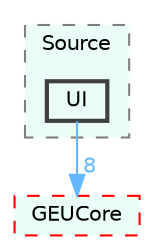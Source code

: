 digraph "C:/GEU/GEUModules/Multiespectral/Source/UI"
{
 // LATEX_PDF_SIZE
  bgcolor="transparent";
  edge [fontname=Helvetica,fontsize=10,labelfontname=Helvetica,labelfontsize=10];
  node [fontname=Helvetica,fontsize=10,shape=box,height=0.2,width=0.4];
  compound=true
  subgraph clusterdir_2c3e0fc6ccb9542d1168e0a66d936d59 {
    graph [ bgcolor="#ebfef5", pencolor="grey50", label="Source", fontname=Helvetica,fontsize=10 style="filled,dashed", URL="dir_2c3e0fc6ccb9542d1168e0a66d936d59.html",tooltip=""]
  dir_ecbeb298d6879eac3a2ad6424766b34a [label="UI", fillcolor="#ebfef5", color="grey25", style="filled,bold", URL="dir_ecbeb298d6879eac3a2ad6424766b34a.html",tooltip=""];
  }
  dir_27e7292ccf631aad9354b9464cb90a84 [label="GEUCore", fillcolor="#ebfef5", color="red", style="filled,dashed", URL="dir_27e7292ccf631aad9354b9464cb90a84.html",tooltip=""];
  dir_ecbeb298d6879eac3a2ad6424766b34a->dir_27e7292ccf631aad9354b9464cb90a84 [headlabel="8", labeldistance=1.5 headhref="dir_000051_000015.html" href="dir_000051_000015.html" color="steelblue1" fontcolor="steelblue1"];
}
